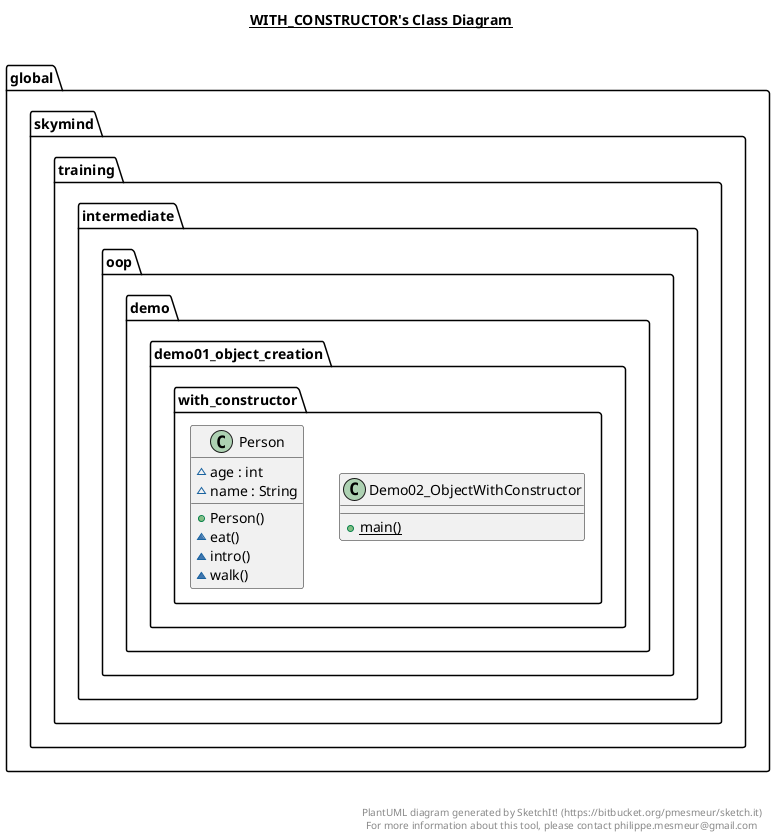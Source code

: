 @startuml

title __WITH_CONSTRUCTOR's Class Diagram__\n

  namespace global.skymind {
    namespace training.intermediate.oop.demo.demo01_object_creation {
      namespace with_constructor {
        class global.skymind.training.intermediate.oop.demo.demo01_object_creation.with_constructor.Demo02_ObjectWithConstructor {
            {static} + main()
        }
      }
    }
  }
  

  namespace global.skymind {
    namespace training.intermediate.oop.demo.demo01_object_creation {
      namespace with_constructor {
        class global.skymind.training.intermediate.oop.demo.demo01_object_creation.with_constructor.Person {
            ~ age : int
            ~ name : String
            + Person()
            ~ eat()
            ~ intro()
            ~ walk()
        }
      }
    }
  }
  



right footer


PlantUML diagram generated by SketchIt! (https://bitbucket.org/pmesmeur/sketch.it)
For more information about this tool, please contact philippe.mesmeur@gmail.com
endfooter

@enduml
